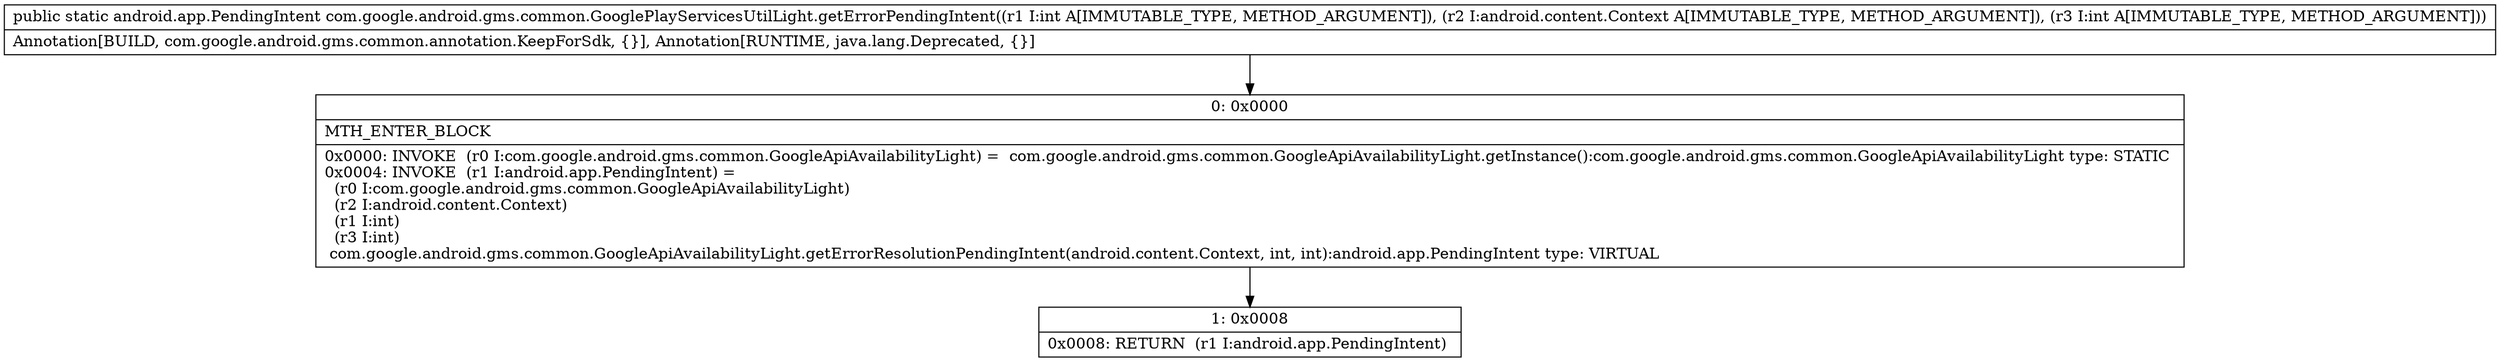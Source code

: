digraph "CFG forcom.google.android.gms.common.GooglePlayServicesUtilLight.getErrorPendingIntent(ILandroid\/content\/Context;I)Landroid\/app\/PendingIntent;" {
Node_0 [shape=record,label="{0\:\ 0x0000|MTH_ENTER_BLOCK\l|0x0000: INVOKE  (r0 I:com.google.android.gms.common.GoogleApiAvailabilityLight) =  com.google.android.gms.common.GoogleApiAvailabilityLight.getInstance():com.google.android.gms.common.GoogleApiAvailabilityLight type: STATIC \l0x0004: INVOKE  (r1 I:android.app.PendingIntent) = \l  (r0 I:com.google.android.gms.common.GoogleApiAvailabilityLight)\l  (r2 I:android.content.Context)\l  (r1 I:int)\l  (r3 I:int)\l com.google.android.gms.common.GoogleApiAvailabilityLight.getErrorResolutionPendingIntent(android.content.Context, int, int):android.app.PendingIntent type: VIRTUAL \l}"];
Node_1 [shape=record,label="{1\:\ 0x0008|0x0008: RETURN  (r1 I:android.app.PendingIntent) \l}"];
MethodNode[shape=record,label="{public static android.app.PendingIntent com.google.android.gms.common.GooglePlayServicesUtilLight.getErrorPendingIntent((r1 I:int A[IMMUTABLE_TYPE, METHOD_ARGUMENT]), (r2 I:android.content.Context A[IMMUTABLE_TYPE, METHOD_ARGUMENT]), (r3 I:int A[IMMUTABLE_TYPE, METHOD_ARGUMENT]))  | Annotation[BUILD, com.google.android.gms.common.annotation.KeepForSdk, \{\}], Annotation[RUNTIME, java.lang.Deprecated, \{\}]\l}"];
MethodNode -> Node_0;
Node_0 -> Node_1;
}

